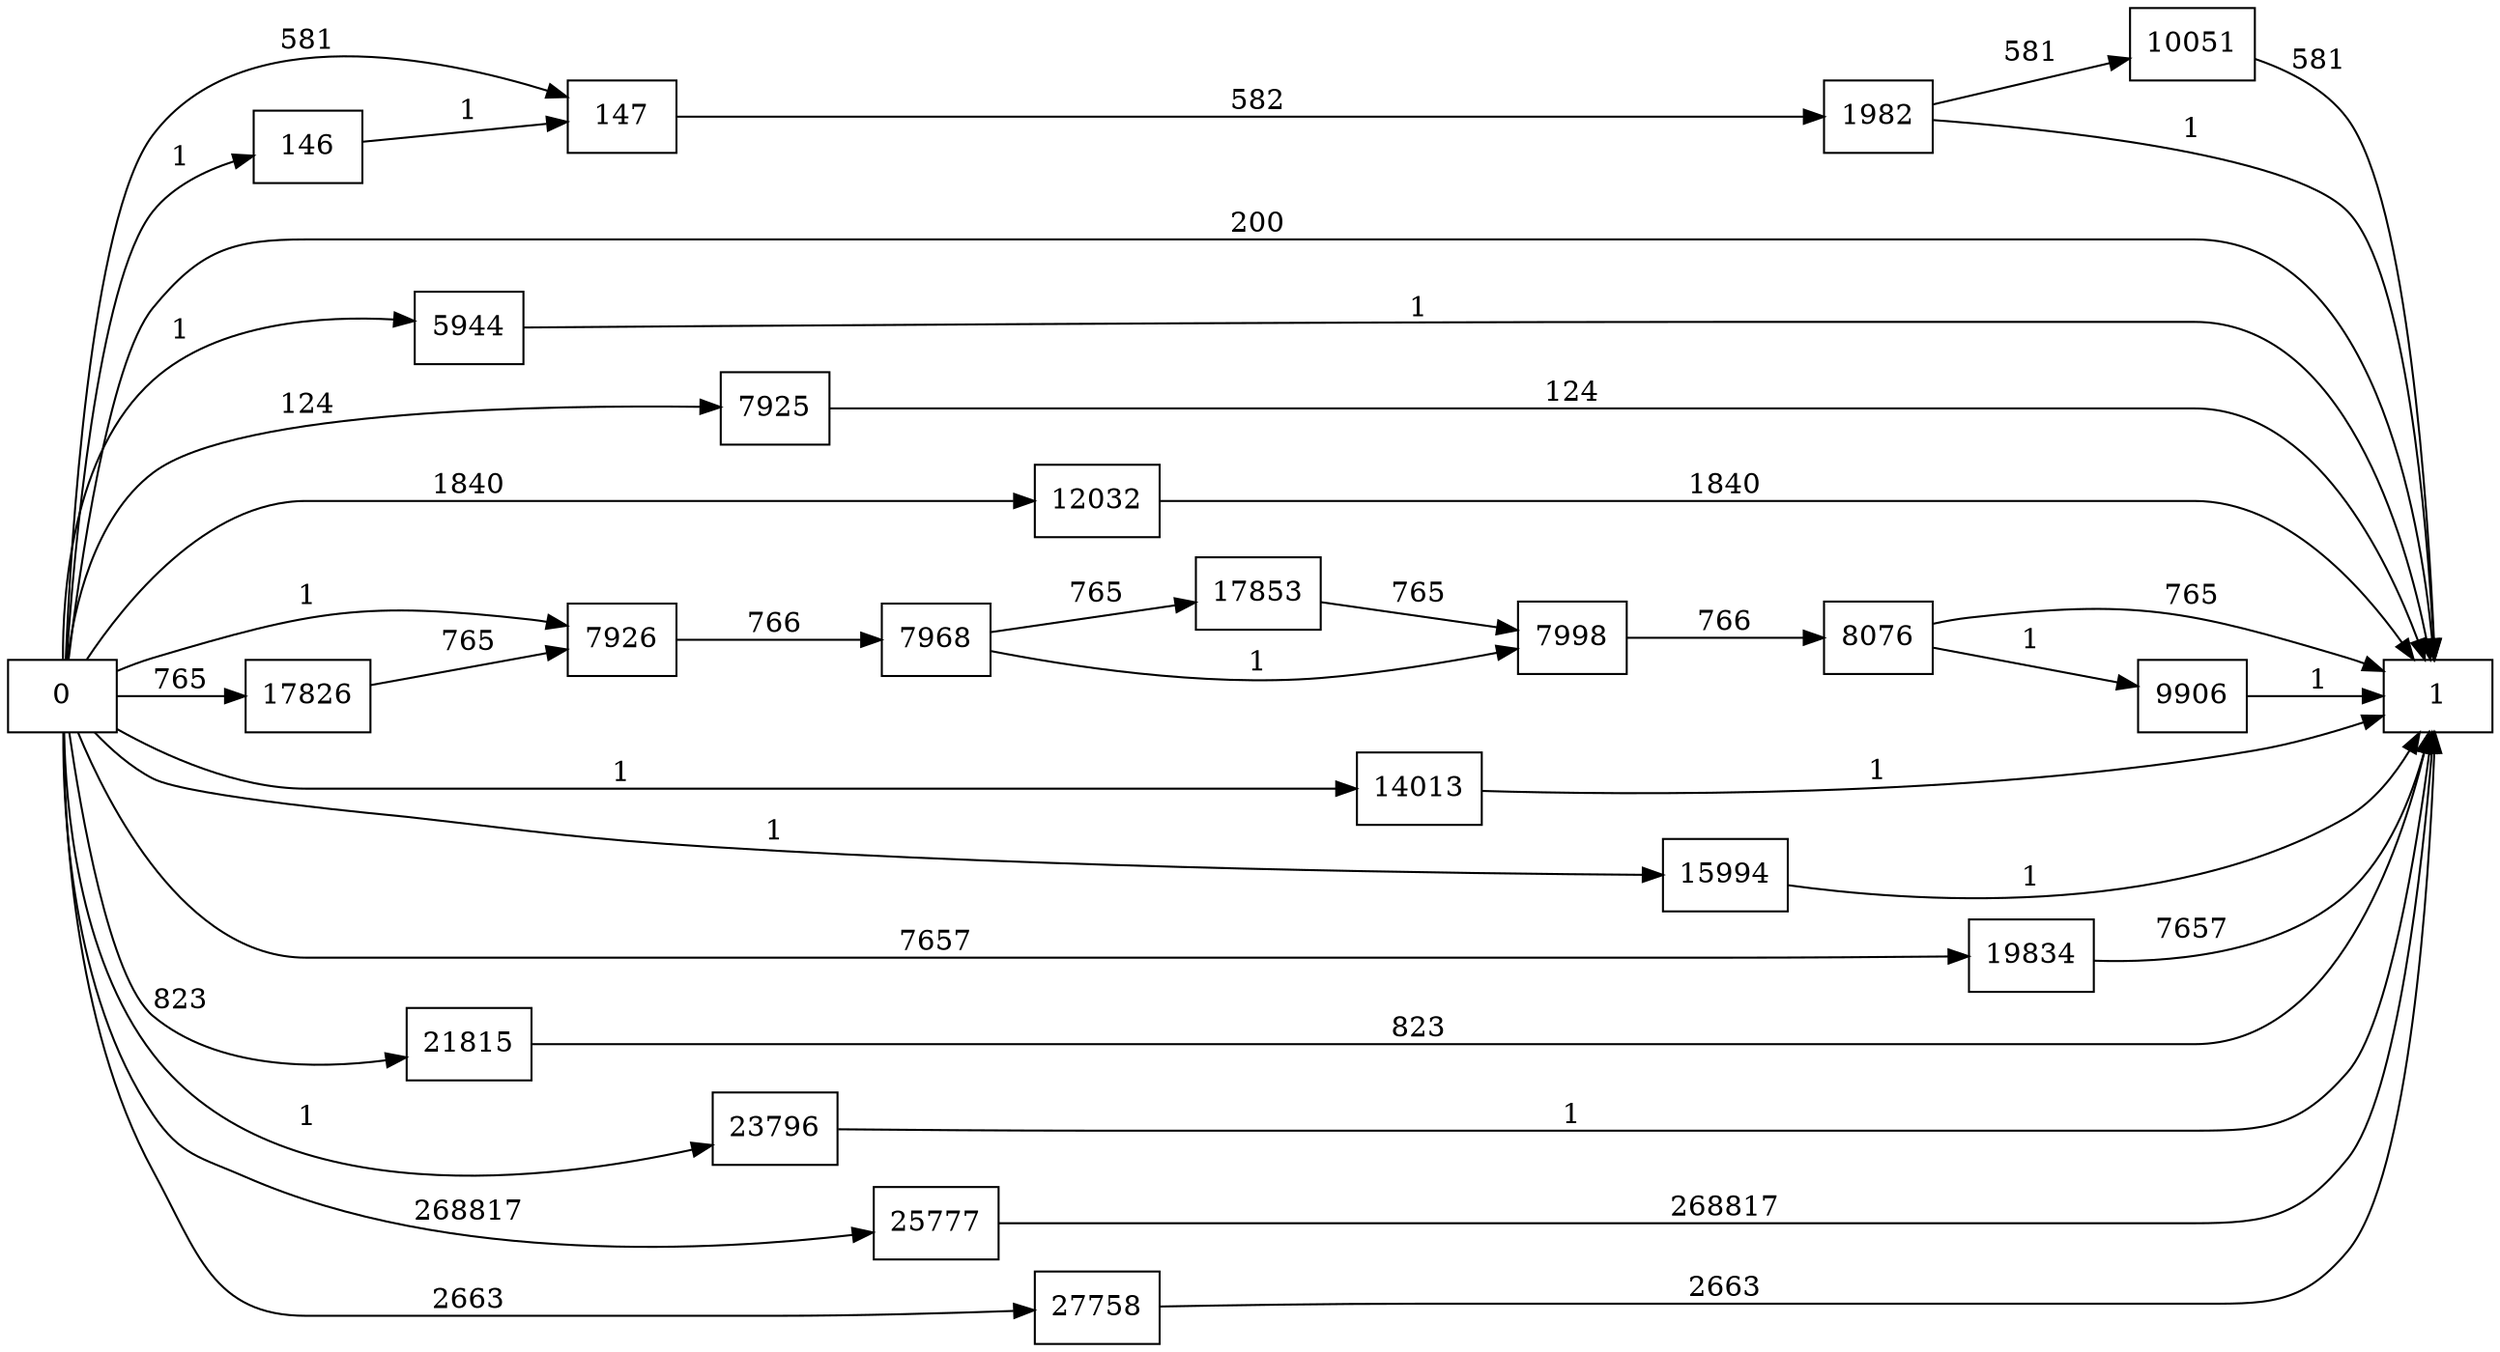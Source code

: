 digraph {
	graph [rankdir=LR]
	node [shape=rectangle]
	146 -> 147 [label=1]
	147 -> 1982 [label=582]
	1982 -> 1 [label=1]
	1982 -> 10051 [label=581]
	5944 -> 1 [label=1]
	7925 -> 1 [label=124]
	7926 -> 7968 [label=766]
	7968 -> 7998 [label=1]
	7968 -> 17853 [label=765]
	7998 -> 8076 [label=766]
	8076 -> 1 [label=765]
	8076 -> 9906 [label=1]
	9906 -> 1 [label=1]
	10051 -> 1 [label=581]
	12032 -> 1 [label=1840]
	14013 -> 1 [label=1]
	15994 -> 1 [label=1]
	17826 -> 7926 [label=765]
	17853 -> 7998 [label=765]
	19834 -> 1 [label=7657]
	21815 -> 1 [label=823]
	23796 -> 1 [label=1]
	25777 -> 1 [label=268817]
	27758 -> 1 [label=2663]
	0 -> 7926 [label=1]
	0 -> 147 [label=581]
	0 -> 146 [label=1]
	0 -> 1 [label=200]
	0 -> 5944 [label=1]
	0 -> 7925 [label=124]
	0 -> 12032 [label=1840]
	0 -> 14013 [label=1]
	0 -> 15994 [label=1]
	0 -> 17826 [label=765]
	0 -> 19834 [label=7657]
	0 -> 21815 [label=823]
	0 -> 23796 [label=1]
	0 -> 25777 [label=268817]
	0 -> 27758 [label=2663]
}

